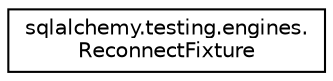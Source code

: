 digraph "Graphical Class Hierarchy"
{
 // LATEX_PDF_SIZE
  edge [fontname="Helvetica",fontsize="10",labelfontname="Helvetica",labelfontsize="10"];
  node [fontname="Helvetica",fontsize="10",shape=record];
  rankdir="LR";
  Node0 [label="sqlalchemy.testing.engines.\lReconnectFixture",height=0.2,width=0.4,color="black", fillcolor="white", style="filled",URL="$classsqlalchemy_1_1testing_1_1engines_1_1ReconnectFixture.html",tooltip=" "];
}
